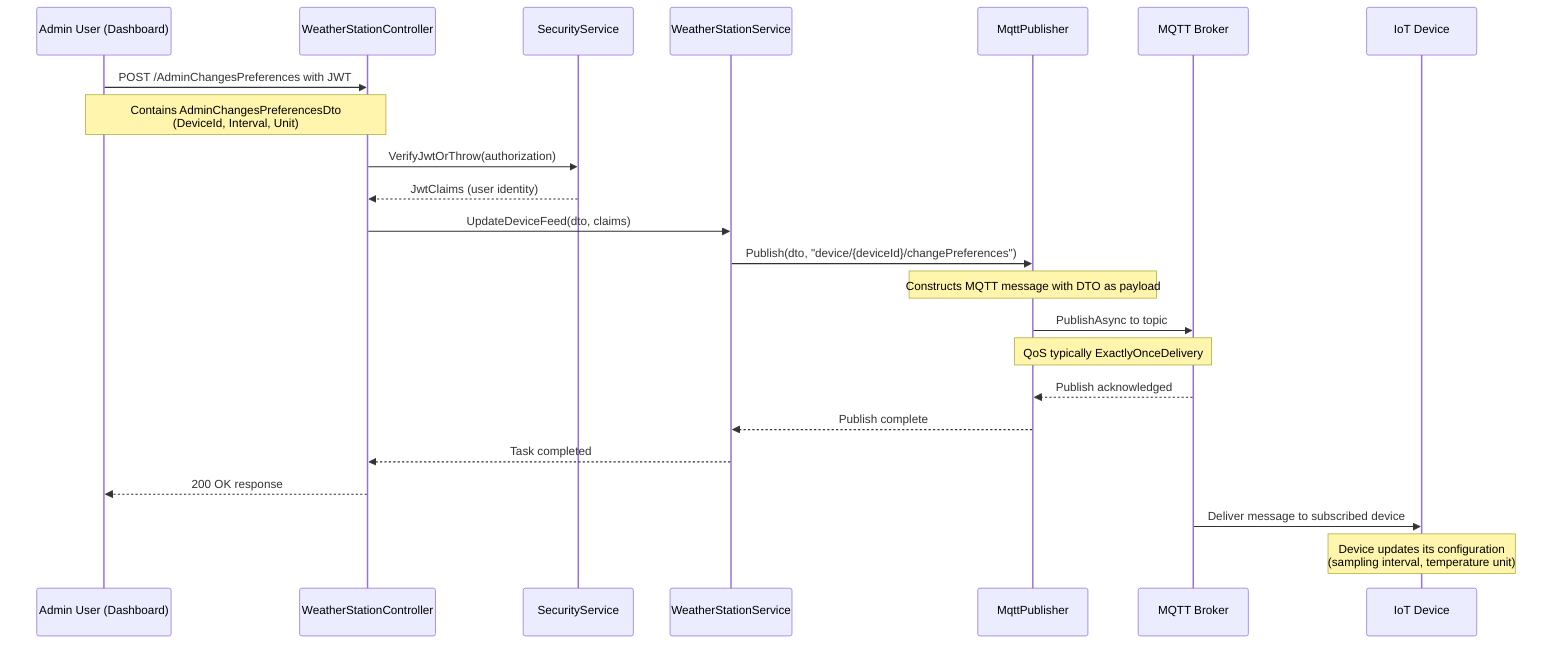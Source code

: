 sequenceDiagram
    participant Admin as Admin User (Dashboard)
    participant RestCtrl as WeatherStationController
    participant Security as SecurityService
    participant Service as WeatherStationService
    participant Publisher as MqttPublisher
    participant MQTT as MQTT Broker
    participant IoTDevice as IoT Device

    %% Admin initiates device preference change
    Admin->>RestCtrl: POST /AdminChangesPreferences with JWT
    Note over Admin, RestCtrl: Contains AdminChangesPreferencesDto<br>(DeviceId, Interval, Unit)
    
    %% Authentication and authorization
    RestCtrl->>Security: VerifyJwtOrThrow(authorization)
    Security-->>RestCtrl: JwtClaims (user identity)
    
    %% Service call
    RestCtrl->>Service: UpdateDeviceFeed(dto, claims)
    
    %% MQTT publishing
    Service->>Publisher: Publish(dto, "device/{deviceId}/changePreferences")
    Note over Publisher: Constructs MQTT message with DTO as payload
    Publisher->>MQTT: PublishAsync to topic
    Note over Publisher, MQTT: QoS typically ExactlyOnceDelivery
    MQTT-->>Publisher: Publish acknowledged
    
    %% Response to API
    Publisher-->>Service: Publish complete
    Service-->>RestCtrl: Task completed
    RestCtrl-->>Admin: 200 OK response
    
    %% Delivery to device
    MQTT->>IoTDevice: Deliver message to subscribed device
    Note over IoTDevice: Device updates its configuration<br>(sampling interval, temperature unit)